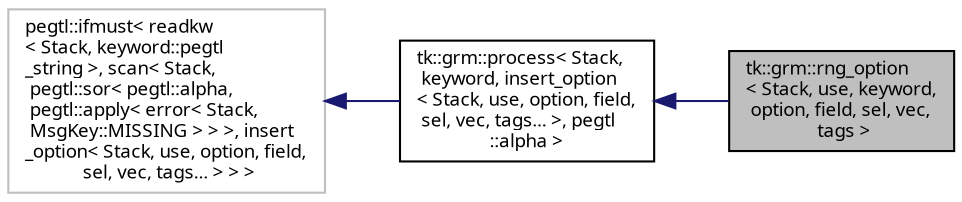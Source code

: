 digraph "tk::grm::rng_option&lt; Stack, use, keyword, option, field, sel, vec, tags &gt;"
{
 // INTERACTIVE_SVG=YES
  bgcolor="transparent";
  edge [fontname="sans-serif",fontsize="9",labelfontname="sans-serif",labelfontsize="9"];
  node [fontname="sans-serif",fontsize="9",shape=record];
  rankdir="LR";
  Node1 [label="tk::grm::rng_option\l\< Stack, use, keyword,\l option, field, sel, vec,\l tags \>",height=0.2,width=0.4,color="black", fillcolor="grey75", style="filled", fontcolor="black"];
  Node2 -> Node1 [dir="back",color="midnightblue",fontsize="9",style="solid",fontname="sans-serif"];
  Node2 [label="tk::grm::process\< Stack,\l keyword, insert_option\l\< Stack, use, option, field,\l sel, vec, tags... \>, pegtl\l::alpha \>",height=0.2,width=0.4,color="black",URL="$structtk_1_1grm_1_1process.html"];
  Node3 -> Node2 [dir="back",color="midnightblue",fontsize="9",style="solid",fontname="sans-serif"];
  Node3 [label="pegtl::ifmust\< readkw\l\< Stack, keyword::pegtl\l_string \>, scan\< Stack,\l pegtl::sor\< pegtl::alpha,\l pegtl::apply\< error\< Stack,\l MsgKey::MISSING \> \> \>, insert\l_option\< Stack, use, option, field,\l sel, vec, tags... \> \> \>",height=0.2,width=0.4,color="grey75"];
}
